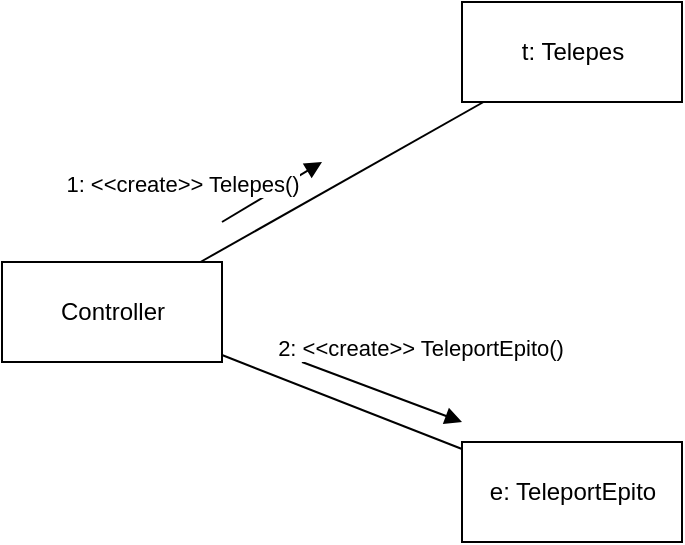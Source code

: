 <mxfile version="14.4.8" type="github">
  <diagram id="HolWiXEPeuLV7ym3ct0_" name="Page-1">
    <mxGraphModel dx="1038" dy="548" grid="1" gridSize="10" guides="1" tooltips="1" connect="1" arrows="1" fold="1" page="1" pageScale="1" pageWidth="850" pageHeight="1100" math="0" shadow="0">
      <root>
        <mxCell id="0" />
        <mxCell id="1" parent="0" />
        <mxCell id="GyvDfbJIoFV9S9uWPGpv-1" value="t: Telepes" style="html=1;" parent="1" vertex="1">
          <mxGeometry x="280" y="80" width="110" height="50" as="geometry" />
        </mxCell>
        <mxCell id="GyvDfbJIoFV9S9uWPGpv-2" value="e: TeleportEpito" style="html=1;" parent="1" vertex="1">
          <mxGeometry x="280" y="300" width="110" height="50" as="geometry" />
        </mxCell>
        <mxCell id="GyvDfbJIoFV9S9uWPGpv-7" value="Controller" style="html=1;" parent="1" vertex="1">
          <mxGeometry x="50" y="210" width="110" height="50" as="geometry" />
        </mxCell>
        <mxCell id="GyvDfbJIoFV9S9uWPGpv-11" value="" style="html=1;verticalAlign=bottom;endArrow=none;endFill=0;" parent="1" source="GyvDfbJIoFV9S9uWPGpv-7" target="GyvDfbJIoFV9S9uWPGpv-1" edge="1">
          <mxGeometry width="80" relative="1" as="geometry">
            <mxPoint x="380" y="180" as="sourcePoint" />
            <mxPoint x="460" y="180" as="targetPoint" />
          </mxGeometry>
        </mxCell>
        <mxCell id="GyvDfbJIoFV9S9uWPGpv-17" value="" style="html=1;verticalAlign=bottom;endArrow=none;endFill=0;" parent="1" source="GyvDfbJIoFV9S9uWPGpv-7" target="GyvDfbJIoFV9S9uWPGpv-2" edge="1">
          <mxGeometry width="80" relative="1" as="geometry">
            <mxPoint x="209.231" y="270" as="sourcePoint" />
            <mxPoint x="350.769" y="190" as="targetPoint" />
          </mxGeometry>
        </mxCell>
        <mxCell id="GyvDfbJIoFV9S9uWPGpv-21" value="1: &amp;lt;&amp;lt;create&amp;gt;&amp;gt; Telepes()" style="html=1;verticalAlign=bottom;endArrow=block;" parent="1" edge="1">
          <mxGeometry x="-1" y="22" width="80" relative="1" as="geometry">
            <mxPoint x="160" y="190" as="sourcePoint" />
            <mxPoint x="210" y="160" as="targetPoint" />
            <mxPoint x="-9" y="9" as="offset" />
          </mxGeometry>
        </mxCell>
        <mxCell id="GyvDfbJIoFV9S9uWPGpv-22" value="2: &amp;lt;&amp;lt;create&amp;gt;&amp;gt; TeleportEpito()" style="html=1;verticalAlign=bottom;endArrow=block;" parent="1" edge="1">
          <mxGeometry x="0.308" y="19" width="80" relative="1" as="geometry">
            <mxPoint x="200" y="260" as="sourcePoint" />
            <mxPoint x="280" y="290" as="targetPoint" />
            <mxPoint as="offset" />
          </mxGeometry>
        </mxCell>
      </root>
    </mxGraphModel>
  </diagram>
</mxfile>

